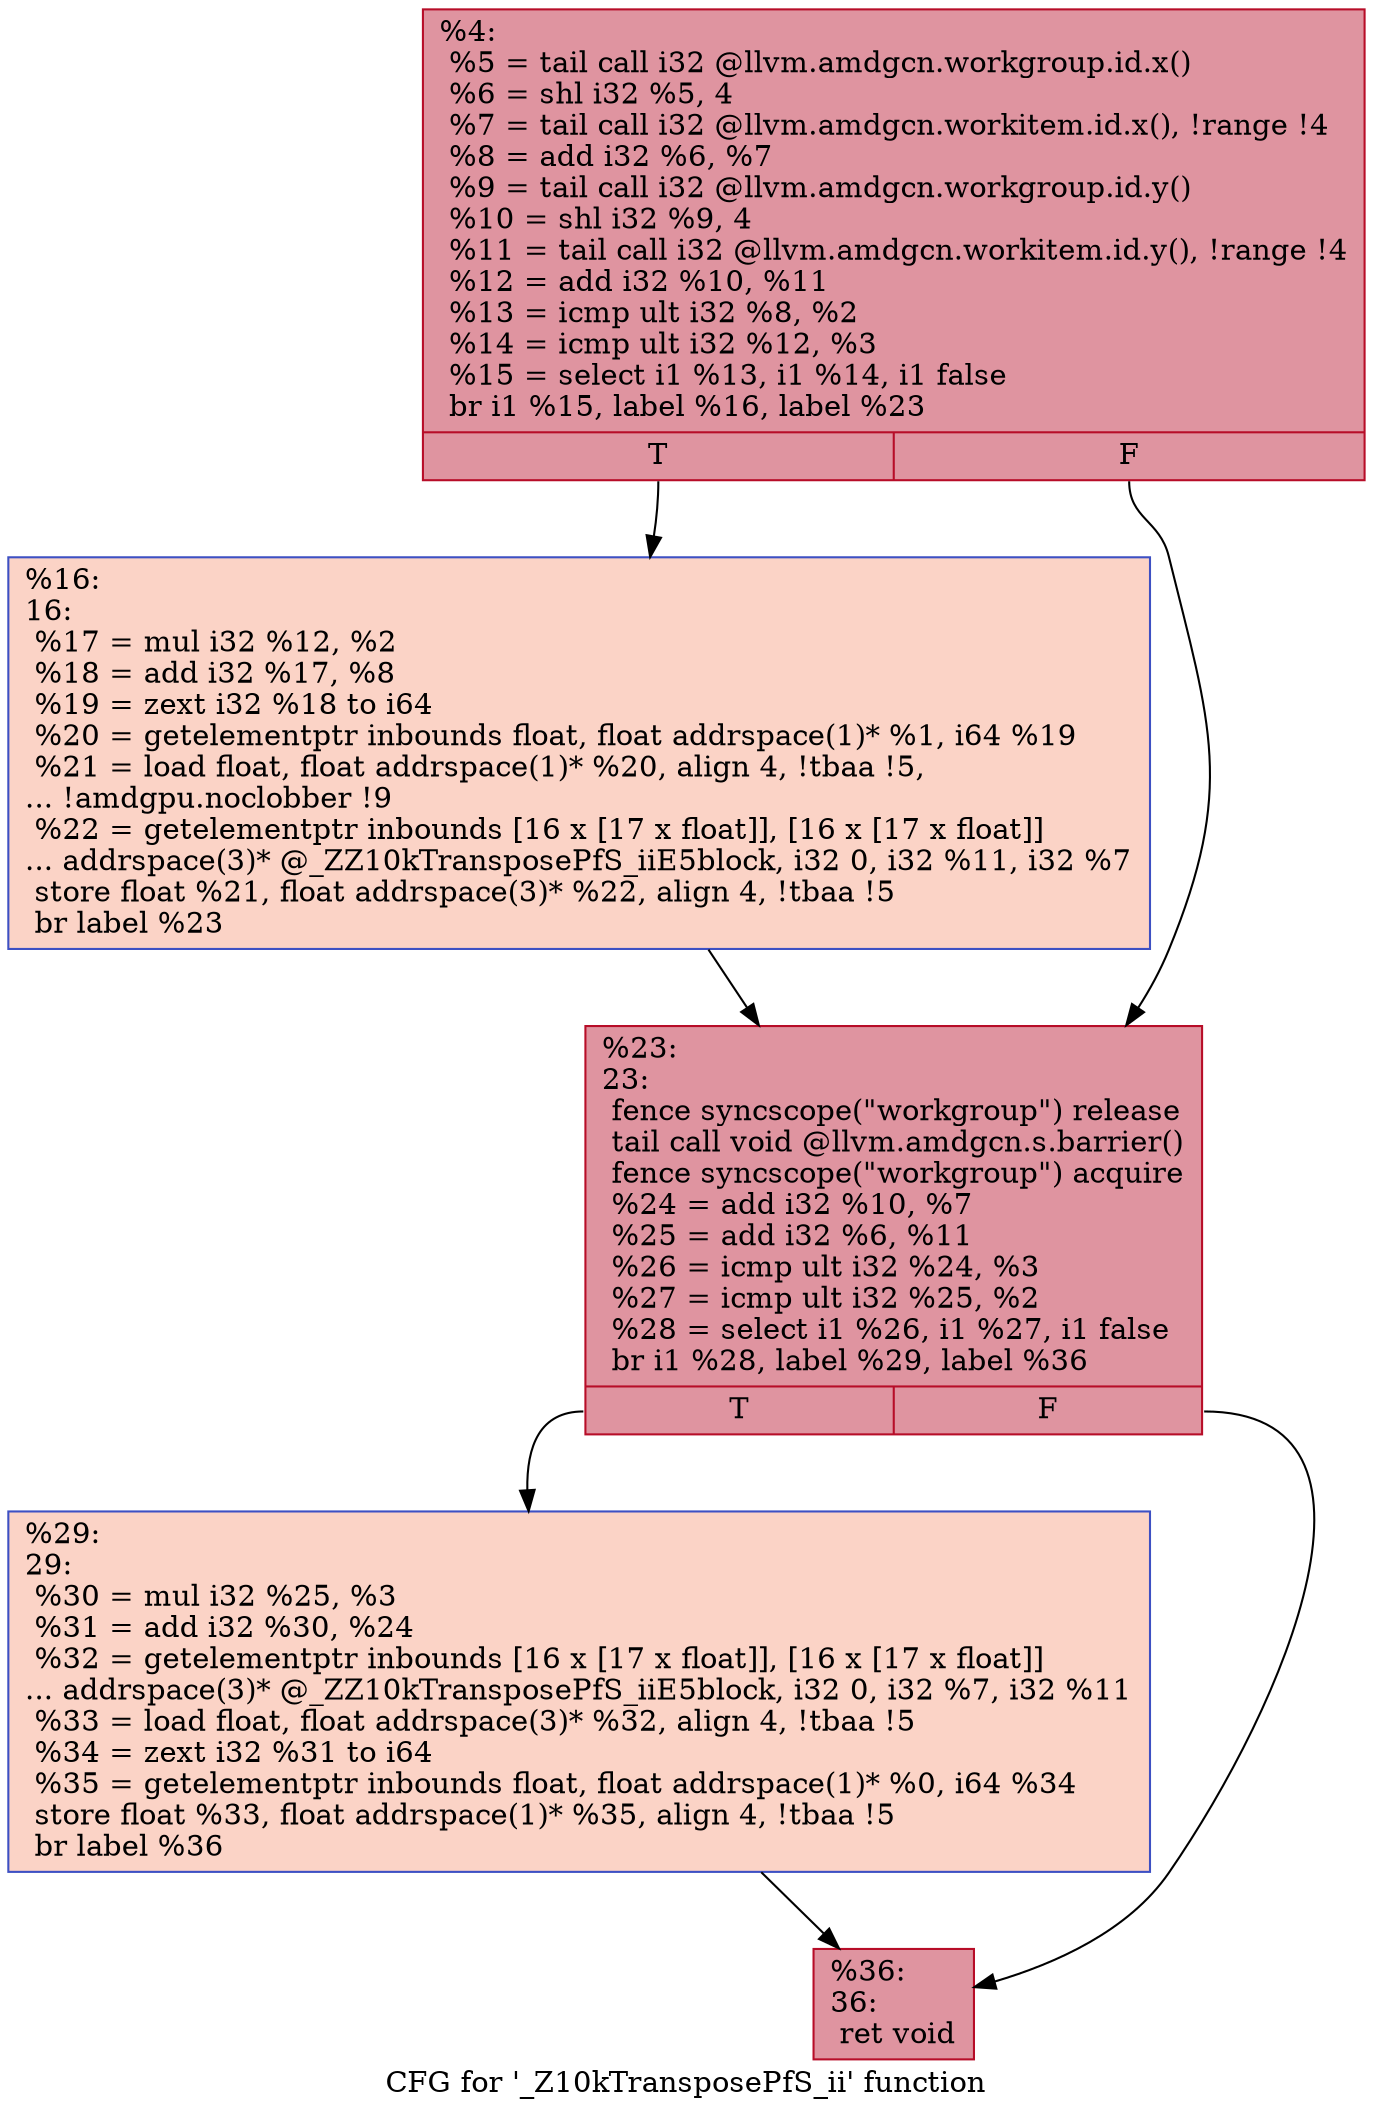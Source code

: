digraph "CFG for '_Z10kTransposePfS_ii' function" {
	label="CFG for '_Z10kTransposePfS_ii' function";

	Node0x6131030 [shape=record,color="#b70d28ff", style=filled, fillcolor="#b70d2870",label="{%4:\l  %5 = tail call i32 @llvm.amdgcn.workgroup.id.x()\l  %6 = shl i32 %5, 4\l  %7 = tail call i32 @llvm.amdgcn.workitem.id.x(), !range !4\l  %8 = add i32 %6, %7\l  %9 = tail call i32 @llvm.amdgcn.workgroup.id.y()\l  %10 = shl i32 %9, 4\l  %11 = tail call i32 @llvm.amdgcn.workitem.id.y(), !range !4\l  %12 = add i32 %10, %11\l  %13 = icmp ult i32 %8, %2\l  %14 = icmp ult i32 %12, %3\l  %15 = select i1 %13, i1 %14, i1 false\l  br i1 %15, label %16, label %23\l|{<s0>T|<s1>F}}"];
	Node0x6131030:s0 -> Node0x61334b0;
	Node0x6131030:s1 -> Node0x6133540;
	Node0x61334b0 [shape=record,color="#3d50c3ff", style=filled, fillcolor="#f59c7d70",label="{%16:\l16:                                               \l  %17 = mul i32 %12, %2\l  %18 = add i32 %17, %8\l  %19 = zext i32 %18 to i64\l  %20 = getelementptr inbounds float, float addrspace(1)* %1, i64 %19\l  %21 = load float, float addrspace(1)* %20, align 4, !tbaa !5,\l... !amdgpu.noclobber !9\l  %22 = getelementptr inbounds [16 x [17 x float]], [16 x [17 x float]]\l... addrspace(3)* @_ZZ10kTransposePfS_iiE5block, i32 0, i32 %11, i32 %7\l  store float %21, float addrspace(3)* %22, align 4, !tbaa !5\l  br label %23\l}"];
	Node0x61334b0 -> Node0x6133540;
	Node0x6133540 [shape=record,color="#b70d28ff", style=filled, fillcolor="#b70d2870",label="{%23:\l23:                                               \l  fence syncscope(\"workgroup\") release\l  tail call void @llvm.amdgcn.s.barrier()\l  fence syncscope(\"workgroup\") acquire\l  %24 = add i32 %10, %7\l  %25 = add i32 %6, %11\l  %26 = icmp ult i32 %24, %3\l  %27 = icmp ult i32 %25, %2\l  %28 = select i1 %26, i1 %27, i1 false\l  br i1 %28, label %29, label %36\l|{<s0>T|<s1>F}}"];
	Node0x6133540:s0 -> Node0x6134a80;
	Node0x6133540:s1 -> Node0x6134ad0;
	Node0x6134a80 [shape=record,color="#3d50c3ff", style=filled, fillcolor="#f59c7d70",label="{%29:\l29:                                               \l  %30 = mul i32 %25, %3\l  %31 = add i32 %30, %24\l  %32 = getelementptr inbounds [16 x [17 x float]], [16 x [17 x float]]\l... addrspace(3)* @_ZZ10kTransposePfS_iiE5block, i32 0, i32 %7, i32 %11\l  %33 = load float, float addrspace(3)* %32, align 4, !tbaa !5\l  %34 = zext i32 %31 to i64\l  %35 = getelementptr inbounds float, float addrspace(1)* %0, i64 %34\l  store float %33, float addrspace(1)* %35, align 4, !tbaa !5\l  br label %36\l}"];
	Node0x6134a80 -> Node0x6134ad0;
	Node0x6134ad0 [shape=record,color="#b70d28ff", style=filled, fillcolor="#b70d2870",label="{%36:\l36:                                               \l  ret void\l}"];
}
